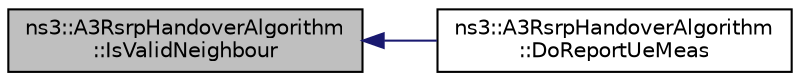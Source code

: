digraph "ns3::A3RsrpHandoverAlgorithm::IsValidNeighbour"
{
  edge [fontname="Helvetica",fontsize="10",labelfontname="Helvetica",labelfontsize="10"];
  node [fontname="Helvetica",fontsize="10",shape=record];
  rankdir="LR";
  Node1 [label="ns3::A3RsrpHandoverAlgorithm\l::IsValidNeighbour",height=0.2,width=0.4,color="black", fillcolor="grey75", style="filled", fontcolor="black"];
  Node1 -> Node2 [dir="back",color="midnightblue",fontsize="10",style="solid"];
  Node2 [label="ns3::A3RsrpHandoverAlgorithm\l::DoReportUeMeas",height=0.2,width=0.4,color="black", fillcolor="white", style="filled",URL="$d4/d3b/classns3_1_1A3RsrpHandoverAlgorithm.html#a985a69ab65c89a4c999af84fcfb7e391",tooltip="Implementation of LteHandoverManagementSapProvider::ReportUeMeas. "];
}
